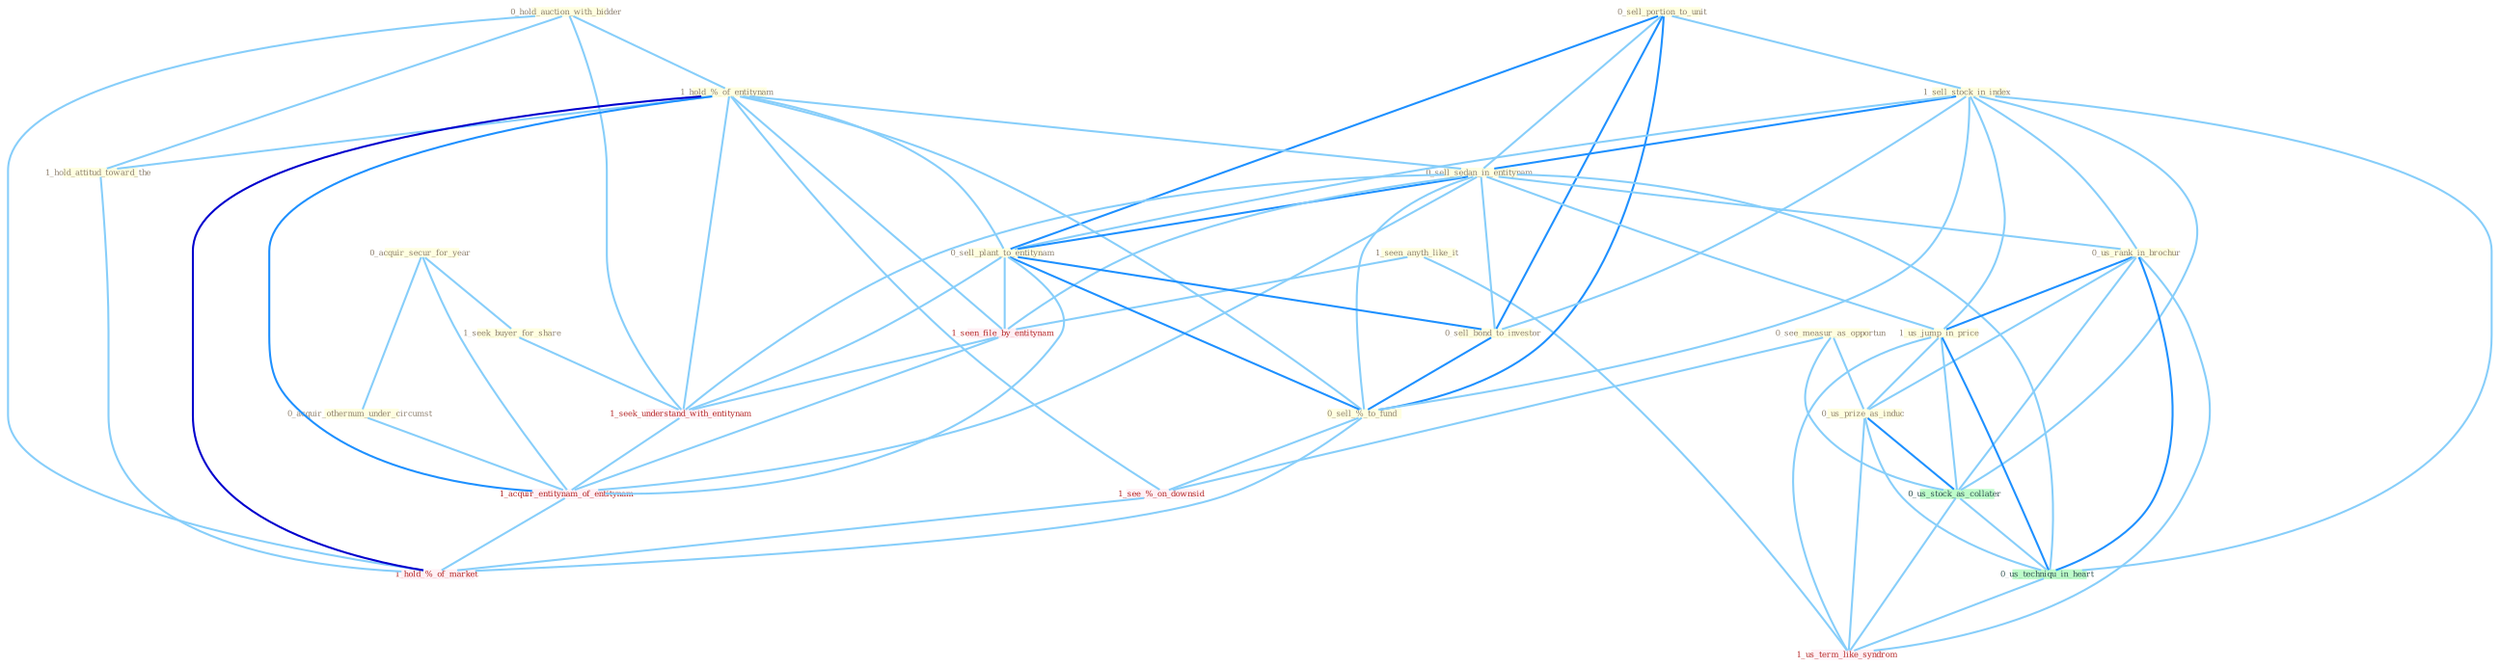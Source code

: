 Graph G{ 
    node
    [shape=polygon,style=filled,width=.5,height=.06,color="#BDFCC9",fixedsize=true,fontsize=4,
    fontcolor="#2f4f4f"];
    {node
    [color="#ffffe0", fontcolor="#8b7d6b"] "1_seen_anyth_like_it " "0_see_measur_as_opportun " "0_acquir_secur_for_year " "0_sell_portion_to_unit " "1_sell_stock_in_index " "0_hold_auction_with_bidder " "1_hold_%_of_entitynam " "0_sell_sedan_in_entitynam " "0_sell_plant_to_entitynam " "1_hold_attitud_toward_the " "0_us_rank_in_brochur " "0_sell_bond_to_investor " "1_us_jump_in_price " "0_sell_%_to_fund " "0_us_prize_as_induc " "0_acquir_othernum_under_circumst " "1_seek_buyer_for_share "}
{node [color="#fff0f5", fontcolor="#b22222"] "1_seen_file_by_entitynam " "1_seek_understand_with_entitynam " "1_acquir_entitynam_of_entitynam " "1_see_%_on_downsid " "1_us_term_like_syndrom " "1_hold_%_of_market "}
edge [color="#B0E2FF"];

	"1_seen_anyth_like_it " -- "1_seen_file_by_entitynam " [w="1", color="#87cefa" ];
	"1_seen_anyth_like_it " -- "1_us_term_like_syndrom " [w="1", color="#87cefa" ];
	"0_see_measur_as_opportun " -- "0_us_prize_as_induc " [w="1", color="#87cefa" ];
	"0_see_measur_as_opportun " -- "0_us_stock_as_collater " [w="1", color="#87cefa" ];
	"0_see_measur_as_opportun " -- "1_see_%_on_downsid " [w="1", color="#87cefa" ];
	"0_acquir_secur_for_year " -- "0_acquir_othernum_under_circumst " [w="1", color="#87cefa" ];
	"0_acquir_secur_for_year " -- "1_seek_buyer_for_share " [w="1", color="#87cefa" ];
	"0_acquir_secur_for_year " -- "1_acquir_entitynam_of_entitynam " [w="1", color="#87cefa" ];
	"0_sell_portion_to_unit " -- "1_sell_stock_in_index " [w="1", color="#87cefa" ];
	"0_sell_portion_to_unit " -- "0_sell_sedan_in_entitynam " [w="1", color="#87cefa" ];
	"0_sell_portion_to_unit " -- "0_sell_plant_to_entitynam " [w="2", color="#1e90ff" , len=0.8];
	"0_sell_portion_to_unit " -- "0_sell_bond_to_investor " [w="2", color="#1e90ff" , len=0.8];
	"0_sell_portion_to_unit " -- "0_sell_%_to_fund " [w="2", color="#1e90ff" , len=0.8];
	"1_sell_stock_in_index " -- "0_sell_sedan_in_entitynam " [w="2", color="#1e90ff" , len=0.8];
	"1_sell_stock_in_index " -- "0_sell_plant_to_entitynam " [w="1", color="#87cefa" ];
	"1_sell_stock_in_index " -- "0_us_rank_in_brochur " [w="1", color="#87cefa" ];
	"1_sell_stock_in_index " -- "0_sell_bond_to_investor " [w="1", color="#87cefa" ];
	"1_sell_stock_in_index " -- "1_us_jump_in_price " [w="1", color="#87cefa" ];
	"1_sell_stock_in_index " -- "0_sell_%_to_fund " [w="1", color="#87cefa" ];
	"1_sell_stock_in_index " -- "0_us_stock_as_collater " [w="1", color="#87cefa" ];
	"1_sell_stock_in_index " -- "0_us_techniqu_in_heart " [w="1", color="#87cefa" ];
	"0_hold_auction_with_bidder " -- "1_hold_%_of_entitynam " [w="1", color="#87cefa" ];
	"0_hold_auction_with_bidder " -- "1_hold_attitud_toward_the " [w="1", color="#87cefa" ];
	"0_hold_auction_with_bidder " -- "1_seek_understand_with_entitynam " [w="1", color="#87cefa" ];
	"0_hold_auction_with_bidder " -- "1_hold_%_of_market " [w="1", color="#87cefa" ];
	"1_hold_%_of_entitynam " -- "0_sell_sedan_in_entitynam " [w="1", color="#87cefa" ];
	"1_hold_%_of_entitynam " -- "0_sell_plant_to_entitynam " [w="1", color="#87cefa" ];
	"1_hold_%_of_entitynam " -- "1_hold_attitud_toward_the " [w="1", color="#87cefa" ];
	"1_hold_%_of_entitynam " -- "0_sell_%_to_fund " [w="1", color="#87cefa" ];
	"1_hold_%_of_entitynam " -- "1_seen_file_by_entitynam " [w="1", color="#87cefa" ];
	"1_hold_%_of_entitynam " -- "1_seek_understand_with_entitynam " [w="1", color="#87cefa" ];
	"1_hold_%_of_entitynam " -- "1_acquir_entitynam_of_entitynam " [w="2", color="#1e90ff" , len=0.8];
	"1_hold_%_of_entitynam " -- "1_see_%_on_downsid " [w="1", color="#87cefa" ];
	"1_hold_%_of_entitynam " -- "1_hold_%_of_market " [w="3", color="#0000cd" , len=0.6];
	"0_sell_sedan_in_entitynam " -- "0_sell_plant_to_entitynam " [w="2", color="#1e90ff" , len=0.8];
	"0_sell_sedan_in_entitynam " -- "0_us_rank_in_brochur " [w="1", color="#87cefa" ];
	"0_sell_sedan_in_entitynam " -- "0_sell_bond_to_investor " [w="1", color="#87cefa" ];
	"0_sell_sedan_in_entitynam " -- "1_us_jump_in_price " [w="1", color="#87cefa" ];
	"0_sell_sedan_in_entitynam " -- "0_sell_%_to_fund " [w="1", color="#87cefa" ];
	"0_sell_sedan_in_entitynam " -- "1_seen_file_by_entitynam " [w="1", color="#87cefa" ];
	"0_sell_sedan_in_entitynam " -- "1_seek_understand_with_entitynam " [w="1", color="#87cefa" ];
	"0_sell_sedan_in_entitynam " -- "1_acquir_entitynam_of_entitynam " [w="1", color="#87cefa" ];
	"0_sell_sedan_in_entitynam " -- "0_us_techniqu_in_heart " [w="1", color="#87cefa" ];
	"0_sell_plant_to_entitynam " -- "0_sell_bond_to_investor " [w="2", color="#1e90ff" , len=0.8];
	"0_sell_plant_to_entitynam " -- "0_sell_%_to_fund " [w="2", color="#1e90ff" , len=0.8];
	"0_sell_plant_to_entitynam " -- "1_seen_file_by_entitynam " [w="1", color="#87cefa" ];
	"0_sell_plant_to_entitynam " -- "1_seek_understand_with_entitynam " [w="1", color="#87cefa" ];
	"0_sell_plant_to_entitynam " -- "1_acquir_entitynam_of_entitynam " [w="1", color="#87cefa" ];
	"1_hold_attitud_toward_the " -- "1_hold_%_of_market " [w="1", color="#87cefa" ];
	"0_us_rank_in_brochur " -- "1_us_jump_in_price " [w="2", color="#1e90ff" , len=0.8];
	"0_us_rank_in_brochur " -- "0_us_prize_as_induc " [w="1", color="#87cefa" ];
	"0_us_rank_in_brochur " -- "0_us_stock_as_collater " [w="1", color="#87cefa" ];
	"0_us_rank_in_brochur " -- "0_us_techniqu_in_heart " [w="2", color="#1e90ff" , len=0.8];
	"0_us_rank_in_brochur " -- "1_us_term_like_syndrom " [w="1", color="#87cefa" ];
	"0_sell_bond_to_investor " -- "0_sell_%_to_fund " [w="2", color="#1e90ff" , len=0.8];
	"1_us_jump_in_price " -- "0_us_prize_as_induc " [w="1", color="#87cefa" ];
	"1_us_jump_in_price " -- "0_us_stock_as_collater " [w="1", color="#87cefa" ];
	"1_us_jump_in_price " -- "0_us_techniqu_in_heart " [w="2", color="#1e90ff" , len=0.8];
	"1_us_jump_in_price " -- "1_us_term_like_syndrom " [w="1", color="#87cefa" ];
	"0_sell_%_to_fund " -- "1_see_%_on_downsid " [w="1", color="#87cefa" ];
	"0_sell_%_to_fund " -- "1_hold_%_of_market " [w="1", color="#87cefa" ];
	"0_us_prize_as_induc " -- "0_us_stock_as_collater " [w="2", color="#1e90ff" , len=0.8];
	"0_us_prize_as_induc " -- "0_us_techniqu_in_heart " [w="1", color="#87cefa" ];
	"0_us_prize_as_induc " -- "1_us_term_like_syndrom " [w="1", color="#87cefa" ];
	"0_acquir_othernum_under_circumst " -- "1_acquir_entitynam_of_entitynam " [w="1", color="#87cefa" ];
	"1_seek_buyer_for_share " -- "1_seek_understand_with_entitynam " [w="1", color="#87cefa" ];
	"1_seen_file_by_entitynam " -- "1_seek_understand_with_entitynam " [w="1", color="#87cefa" ];
	"1_seen_file_by_entitynam " -- "1_acquir_entitynam_of_entitynam " [w="1", color="#87cefa" ];
	"0_us_stock_as_collater " -- "0_us_techniqu_in_heart " [w="1", color="#87cefa" ];
	"0_us_stock_as_collater " -- "1_us_term_like_syndrom " [w="1", color="#87cefa" ];
	"1_seek_understand_with_entitynam " -- "1_acquir_entitynam_of_entitynam " [w="1", color="#87cefa" ];
	"1_acquir_entitynam_of_entitynam " -- "1_hold_%_of_market " [w="1", color="#87cefa" ];
	"0_us_techniqu_in_heart " -- "1_us_term_like_syndrom " [w="1", color="#87cefa" ];
	"1_see_%_on_downsid " -- "1_hold_%_of_market " [w="1", color="#87cefa" ];
}